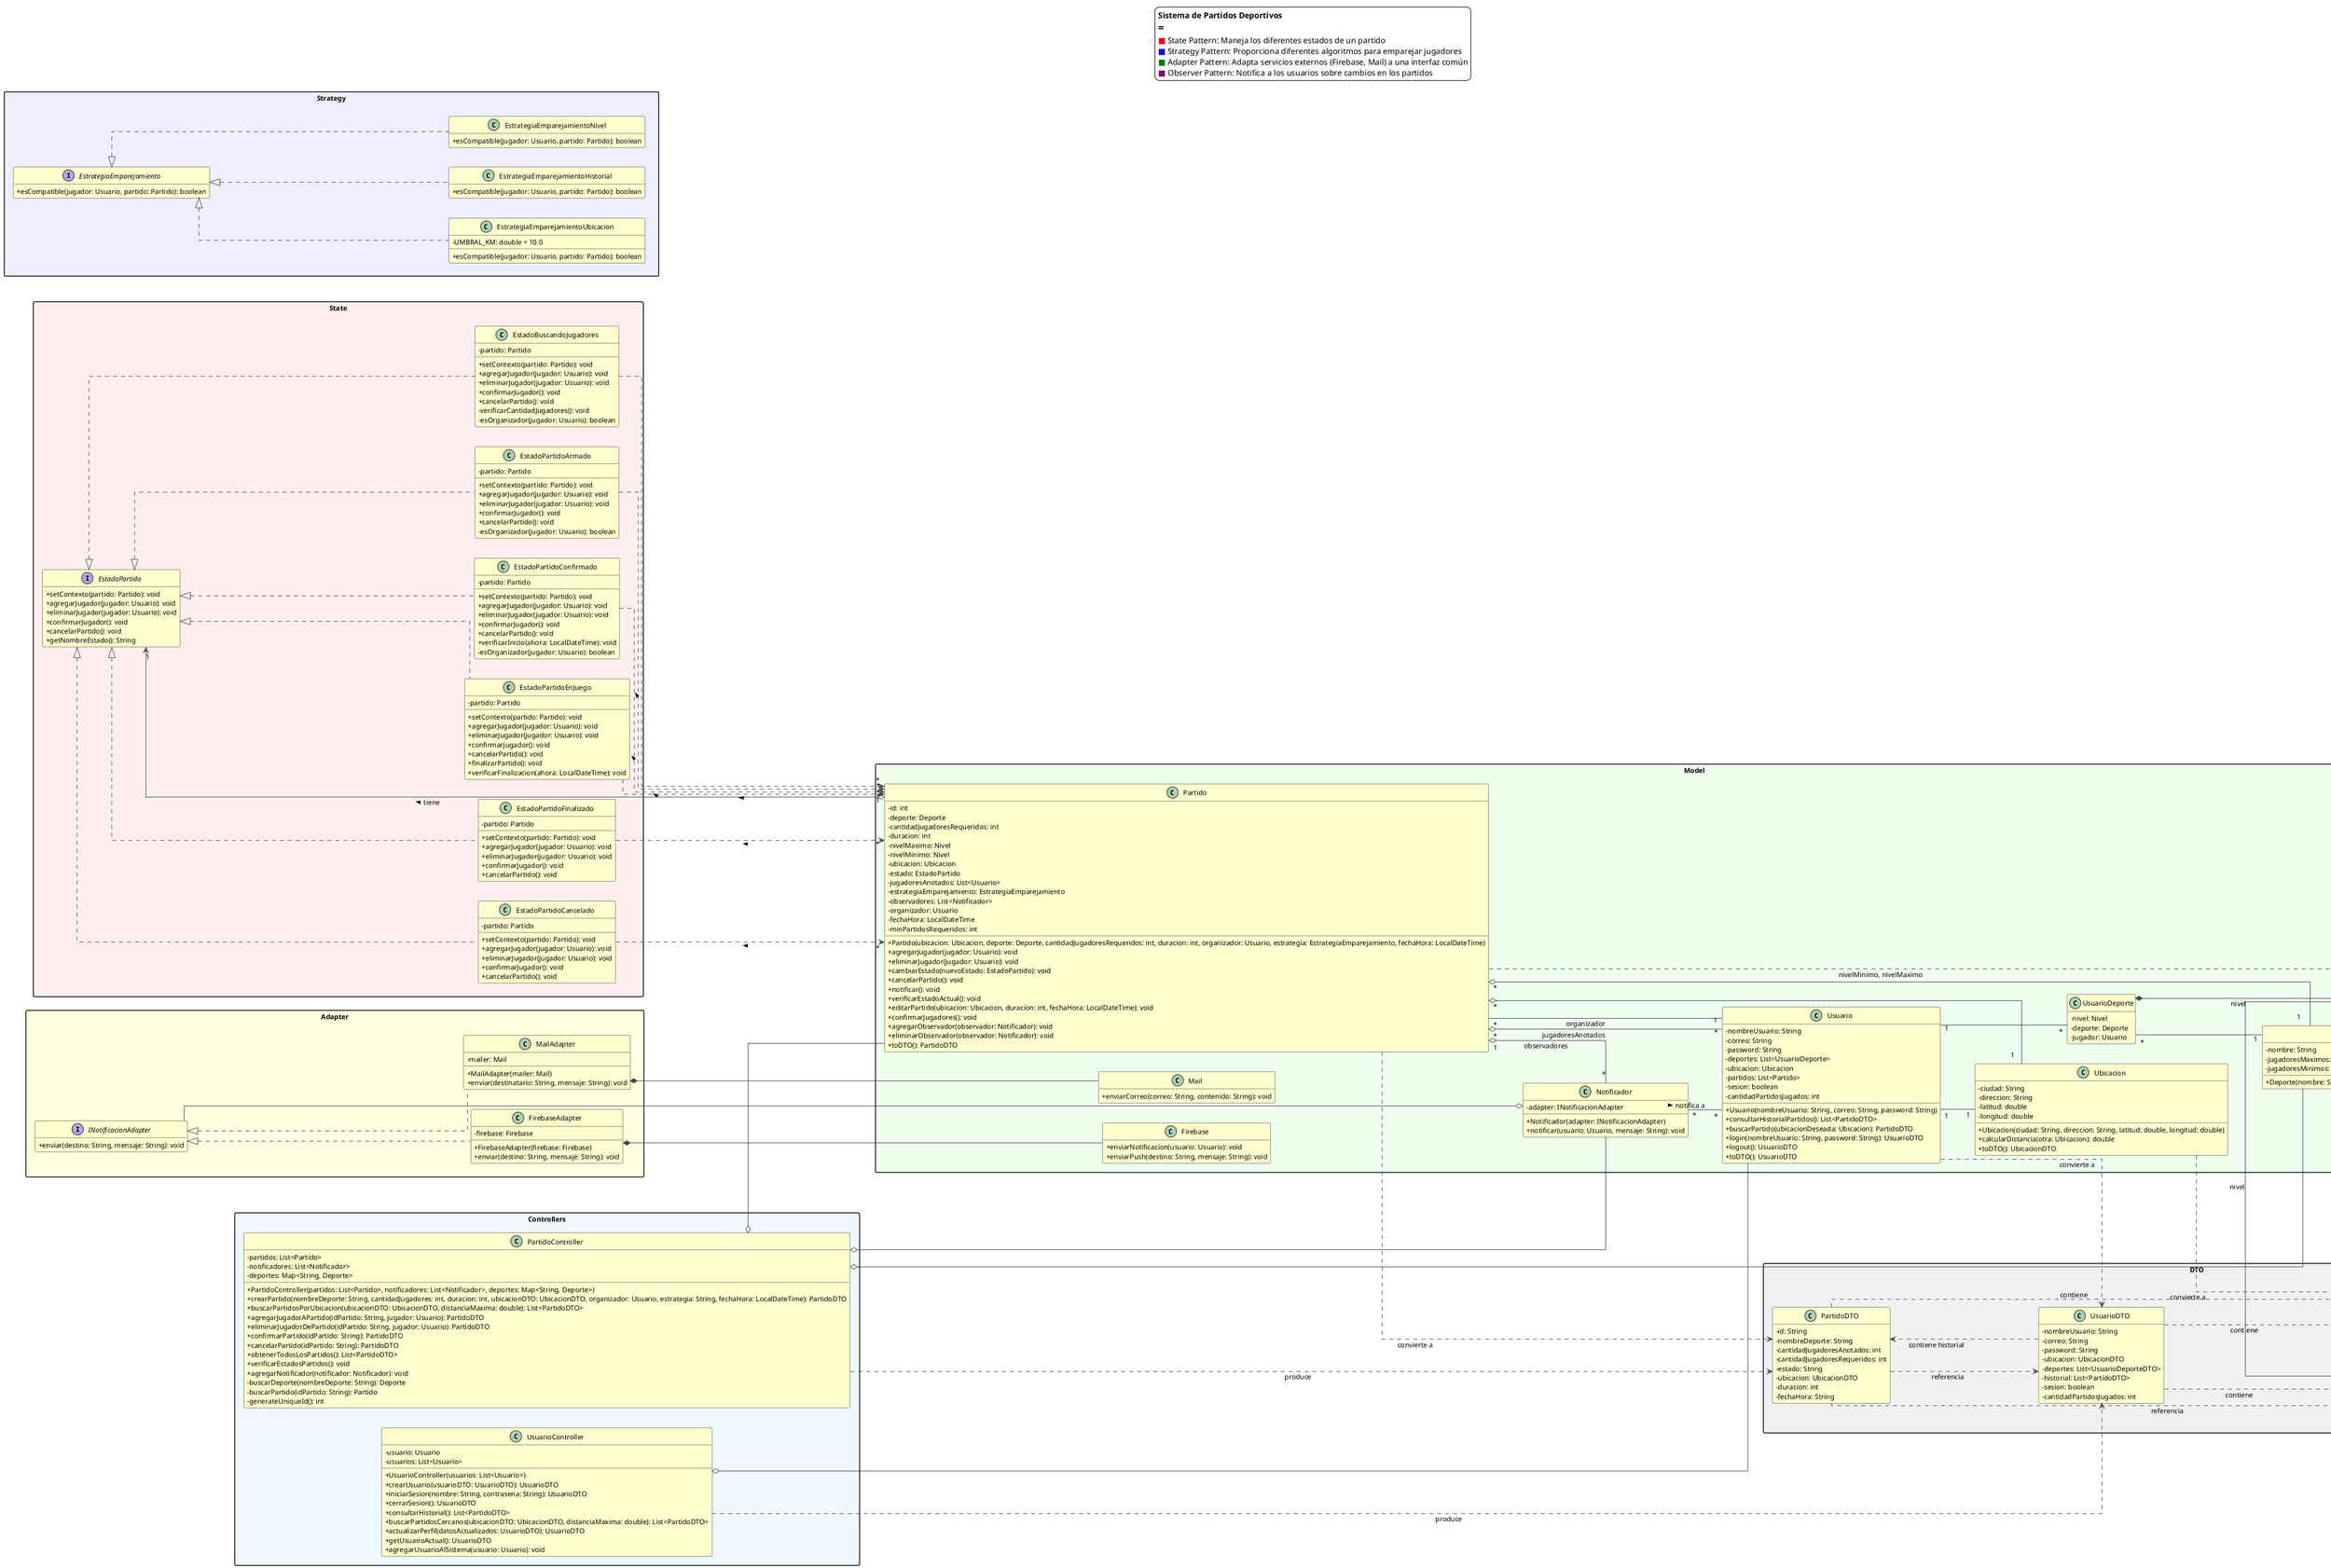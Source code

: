 @startuml Sistema de Partidos TPO ADOO

skinparam classAttributeIconSize 0
skinparam packageStyle rectangle
skinparam linetype ortho
skinparam shadowing false
skinparam backgroundColor white
skinparam handwritten false
skinparam monochrome false
skinparam packagePadding 10
skinparam defaultFontSize 12
skinparam defaultFontName Arial
skinparam classBackgroundColor #FEFECE
skinparam packageBackgroundColor #FAFAFA
skinparam noteBackgroundColor #EFF5FB
skinparam noteBorderColor #A9D0F5
skinparam ArrowColor #454645
skinparam stereotypeCBackgroundColor #ADD1B2
skinparam stereotypeCBorderColor #A9A9A9

left to right direction
hide empty members

package "Model" #EEFFEE {
  class Partido {
    - id: int
    - deporte: Deporte
    - cantidadJugadoresRequeridos: int
    - duracion: int
    - nivelMaximo: Nivel
    - nivelMinimo: Nivel
    - ubicacion: Ubicacion
    - estado: EstadoPartido
    - jugadoresAnotados: List<Usuario>
    - estrategiaEmparejamiento: EstrategiaEmparejamiento
    - observadores: List<Notificador>
    - organizador: Usuario
    - fechaHora: LocalDateTime
    - minPartidosRequeridos: int

    + Partido(ubicacion: Ubicacion, deporte: Deporte, cantidadJugadoresRequeridos: int, duracion: int, organizador: Usuario, estrategia: EstrategiaEmparejamiento, fechaHora: LocalDateTime)
    + agregarJugador(jugador: Usuario): void
    + eliminarJugador(jugador: Usuario): void
    + cambiarEstado(nuevoEstado: EstadoPartido): void
    + cancelarPartido(): void
    + notificar(): void
    + verificarEstadoActual(): void
    + editarPartido(ubicacion: Ubicacion, duracion: int, fechaHora: LocalDateTime): void
    + confirmarJugadores(): void
    + agregarObservador(observador: Notificador): void
    + eliminarObservador(observador: Notificador): void
    + toDTO(): PartidoDTO
  }

  class Usuario {
    - nombreUsuario: String
    - correo: String
    - password: String
    - deportes: List<UsuarioDeporte>
    - ubicacion: Ubicacion
    - partidos: List<Partido>
    - sesion: boolean
    - cantidadPartidosJugados: int

    + Usuario(nombreUsuario: String, correo: String, password: String)
    + consultarHistorialPartidos(): List<PartidoDTO>
    + buscarPartido(ubicacionDeseada: Ubicacion): PartidoDTO
    + login(nombreUsuario: String, password: String): UsuarioDTO
    + logout(): UsuarioDTO
    + toDTO(): UsuarioDTO
  }

  class Ubicacion {
    - ciudad: String
    - direccion: String
    - latitud: double
    - longitud: double

    + Ubicacion(ciudad: String, direccion: String, latitud: double, longitud: double)
    + calcularDistancia(otra: Ubicacion): double
    + toDTO(): UbicacionDTO
  }

  class Deporte {
    - nombre: String
    - jugadoresMaximos: int
    - jugadoresMinimos: int

    + Deporte(nombre: String, jugadoresMinimos: int, jugadoresMaximos: int)
  }

  class UsuarioDeporte {
    - nivel: Nivel
    - deporte: Deporte
    - jugador: Usuario
  }

  enum Nivel {
    PRINCIPIANTE
    INTERMEDIO
    AVANZADO
  }

  class Notificador {
    - adapter: INotificacionAdapter

    + Notificador(adapter: INotificacionAdapter)
    + notificar(usuario: Usuario, mensaje: String): void
  }

  class Firebase {
    + enviarNotificacion(usuario: Usuario): void
    + enviarPush(destino: String, mensaje: String): void
  }

  class Mail {
    + enviarCorreo(correo: String, contenido: String): void
  }
}

package "Controllers" #F0F8FF {
  class PartidoController {
    - partidos: List<Partido>
    - notificadores: List<Notificador>
    - deportes: Map<String, Deporte>

    + PartidoController(partidos: List<Partido>, notificadores: List<Notificador>, deportes: Map<String, Deporte>)
    + crearPartido(nombreDeporte: String, cantidadJugadores: int, duracion: int, ubicacionDTO: UbicacionDTO, organizador: Usuario, estrategia: String, fechaHora: LocalDateTime): PartidoDTO
    + buscarPartidosPorUbicacion(ubicacionDTO: UbicacionDTO, distanciaMaxima: double): List<PartidoDTO>
    + agregarJugadorAPartido(idPartido: String, jugador: Usuario): PartidoDTO
    + eliminarJugadorDePartido(idPartido: String, jugador: Usuario): PartidoDTO
    + confirmarPartido(idPartido: String): PartidoDTO
    + cancelarPartido(idPartido: String): PartidoDTO
    + obtenerTodosLosPartidos(): List<PartidoDTO>
    + verificarEstadosPartidos(): void
    + agregarNotificador(notificador: Notificador): void
    - buscarDeporte(nombreDeporte: String): Deporte
    - buscarPartido(idPartido: String): Partido
    - generateUniqueId(): int
  }

  class UsuarioController {
    - usuario: Usuario
    - usuarios: List<Usuario>

    + UsuarioController(usuarios: List<Usuario>)
    + crearUsuario(usuarioDTO: UsuarioDTO): UsuarioDTO
    + iniciarSesion(nombre: String, contrasena: String): UsuarioDTO
    + cerrarSesion(): UsuarioDTO
    + consultarHistorial(): List<PartidoDTO>
    + buscarPartidosCercanos(ubicacionDTO: UbicacionDTO, distanciaMaxima: double): List<PartidoDTO>
    + actualizarPerfil(datosActualizados: UsuarioDTO): UsuarioDTO
    + getUsuarioActual(): UsuarioDTO
    + agregarUsuarioAlSistema(usuario: Usuario): void
  }
}

package "State" #FFEEEE {
  interface EstadoPartido {
    + setContexto(partido: Partido): void
    + agregarJugador(jugador: Usuario): void
    + eliminarJugador(jugador: Usuario): void
    + confirmarJugador(): void
    + cancelarPartido(): void
    + getNombreEstado(): String
  }

  together {
    class EstadoBuscandoJugadores implements EstadoPartido {
      - partido: Partido

      + setContexto(partido: Partido): void
      + agregarJugador(jugador: Usuario): void
      + eliminarJugador(jugador: Usuario): void
      + confirmarJugador(): void
      + cancelarPartido(): void
      - verificarCantidadJugadores(): void
      - esOrganizador(jugador: Usuario): boolean
    }

    class EstadoPartidoArmado implements EstadoPartido {
      - partido: Partido

      + setContexto(partido: Partido): void
      + agregarJugador(jugador: Usuario): void
      + eliminarJugador(jugador: Usuario): void
      + confirmarJugador(): void
      + cancelarPartido(): void
      - esOrganizador(jugador: Usuario): boolean
    }

    class EstadoPartidoConfirmado implements EstadoPartido {
      - partido: Partido

      + setContexto(partido: Partido): void
      + agregarJugador(jugador: Usuario): void
      + eliminarJugador(jugador: Usuario): void
      + confirmarJugador(): void
      + cancelarPartido(): void
      + verificarInicio(ahora: LocalDateTime): void
      - esOrganizador(jugador: Usuario): boolean
    }

    class EstadoPartidoEnJuego implements EstadoPartido {
      - partido: Partido

      + setContexto(partido: Partido): void
      + agregarJugador(jugador: Usuario): void
      + eliminarJugador(jugador: Usuario): void
      + confirmarJugador(): void
      + cancelarPartido(): void
      + finalizarPartido(): void
      + verificarFinalizacion(ahora: LocalDateTime): void
    }

    class EstadoPartidoFinalizado implements EstadoPartido {
      - partido: Partido

      + setContexto(partido: Partido): void
      + agregarJugador(jugador: Usuario): void
      + eliminarJugador(jugador: Usuario): void
      + confirmarJugador(): void
      + cancelarPartido(): void
    }

    class EstadoPartidoCancelado implements EstadoPartido {
      - partido: Partido

      + setContexto(partido: Partido): void
      + agregarJugador(jugador: Usuario): void
      + eliminarJugador(jugador: Usuario): void
      + confirmarJugador(): void
      + cancelarPartido(): void
    }
  }
}

package "Strategy" #EEEEFF {
  interface EstrategiaEmparejamiento {
    + esCompatible(jugador: Usuario, partido: Partido): boolean
  }

  together {
    class EstrategiaEmparejamientoNivel implements EstrategiaEmparejamiento {
      + esCompatible(jugador: Usuario, partido: Partido): boolean
    }

    class EstrategiaEmparejamientoHistorial implements EstrategiaEmparejamiento {
      + esCompatible(jugador: Usuario, partido: Partido): boolean
    }

    class EstrategiaEmparejamientoUbicacion implements EstrategiaEmparejamiento {
      - UMBRAL_KM: double = 10.0
      + esCompatible(jugador: Usuario, partido: Partido): boolean
    }
  }
}

package "Adapter" #FFFEE0 {
  interface INotificacionAdapter {
    + enviar(destino: String, mensaje: String): void
  }

  together {
    class FirebaseAdapter implements INotificacionAdapter {
      - firebase: Firebase

      + FirebaseAdapter(firebase: Firebase)
      + enviar(destino: String, mensaje: String): void
    }

    class MailAdapter implements INotificacionAdapter {
      - mailer: Mail

      + MailAdapter(mailer: Mail)
      + enviar(destinatario: String, mensaje: String): void
    }
  }
}

package "DTO" #F0F0F0 {
  class PartidoDTO {
    - id: String
    - nombreDeporte: String
    - cantidadJugadoresAnotados: int
    - cantidadJugadoresRequeridos: int
    - estado: String
    - ubicacion: UbicacionDTO
    - duracion: int
    - fechaHora: String
  }

  class UsuarioDTO {
    - nombreUsuario: String
    - correo: String
    - password: String
    - ubicacion: UbicacionDTO
    - deportes: List<UsuarioDeporteDTO>
    - historial: List<PartidoDTO>
    - sesion: boolean
    - cantidadPartidosJugados: int
  }

  class DeporteDTO {
    - id: int
    - nombre: String
    - jugadoresMinimos: int
    - jugadoresMaximos: int
  }

  class UbicacionDTO {
    - latitud: double
    - longitud: double
    - direccion: String
    - ciudad: String
  }

  class UsuarioDeporteDTO {
    - nivel: Nivel
    - deporte: DeporteDTO
  }
}

' RELACIONES!!

Partido "1" o--> "1" EstadoPartido : tiene >

EstadoBuscandoJugadores ..> "*" Partido : <
EstadoPartidoArmado ..> "*" Partido : <
EstadoPartidoConfirmado ..> "*" Partido : <
EstadoPartidoEnJuego ..> "*" Partido : <
EstadoPartidoFinalizado ..> "*" Partido : <
EstadoPartidoCancelado ..> "*" Partido : <

Partido "*" o-- "1" Deporte
Partido "*" o-- "1" Ubicacion
Partido "*" o-- "*" Usuario : jugadoresAnotados
Partido "*" -- "1" Usuario : organizador
Usuario "1" -- "*" UsuarioDeporte
UsuarioDeporte "*" -- "1" Deporte
Usuario "1" -- "1" Ubicacion
Partido "1" o-- "*" Notificador : observadores
Notificador "*" -- "*" Usuario : notifica a >

Notificador o-- INotificacionAdapter
FirebaseAdapter *-- Firebase
MailAdapter *-- Mail

PartidoController o-- Partido
PartidoController o-- Notificador
PartidoController o-- Deporte
UsuarioController o-- Usuario

PartidoController ..> PartidoDTO : produce
UsuarioController ..> UsuarioDTO : produce
Partido ..> PartidoDTO : convierte a
Usuario ..> UsuarioDTO : convierte a
Ubicacion ..> UbicacionDTO : convierte a
PartidoDTO ..> UbicacionDTO : contiene
PartidoDTO ..> DeporteDTO : referencia
PartidoDTO ..> UsuarioDTO : referencia
UsuarioDTO ..> UbicacionDTO : contiene
UsuarioDTO ..> UsuarioDeporteDTO : contiene
UsuarioDTO ..> PartidoDTO : contiene historial
UsuarioDeporteDTO ..> DeporteDTO : contiene

Partido ..> Nivel : nivelMinimo, nivelMaximo
UsuarioDeporte *-- Nivel : nivel
UsuarioDeporteDTO *-- Nivel : nivel

' Posicionamiento y leyenda
legend top
  <b>Sistema de Partidos Deportivos
  ==
  <color:red>■</color> State Pattern: Maneja los diferentes estados de un partido
  <color:blue>■</color> Strategy Pattern: Proporciona diferentes algoritmos para emparejar jugadores
  <color:green>■</color> Adapter Pattern: Adapta servicios externos (Firebase, Mail) a una interfaz común
  <color:purple>■</color> Observer Pattern: Notifica a los usuarios sobre cambios en los partidos
endlegend

@enduml